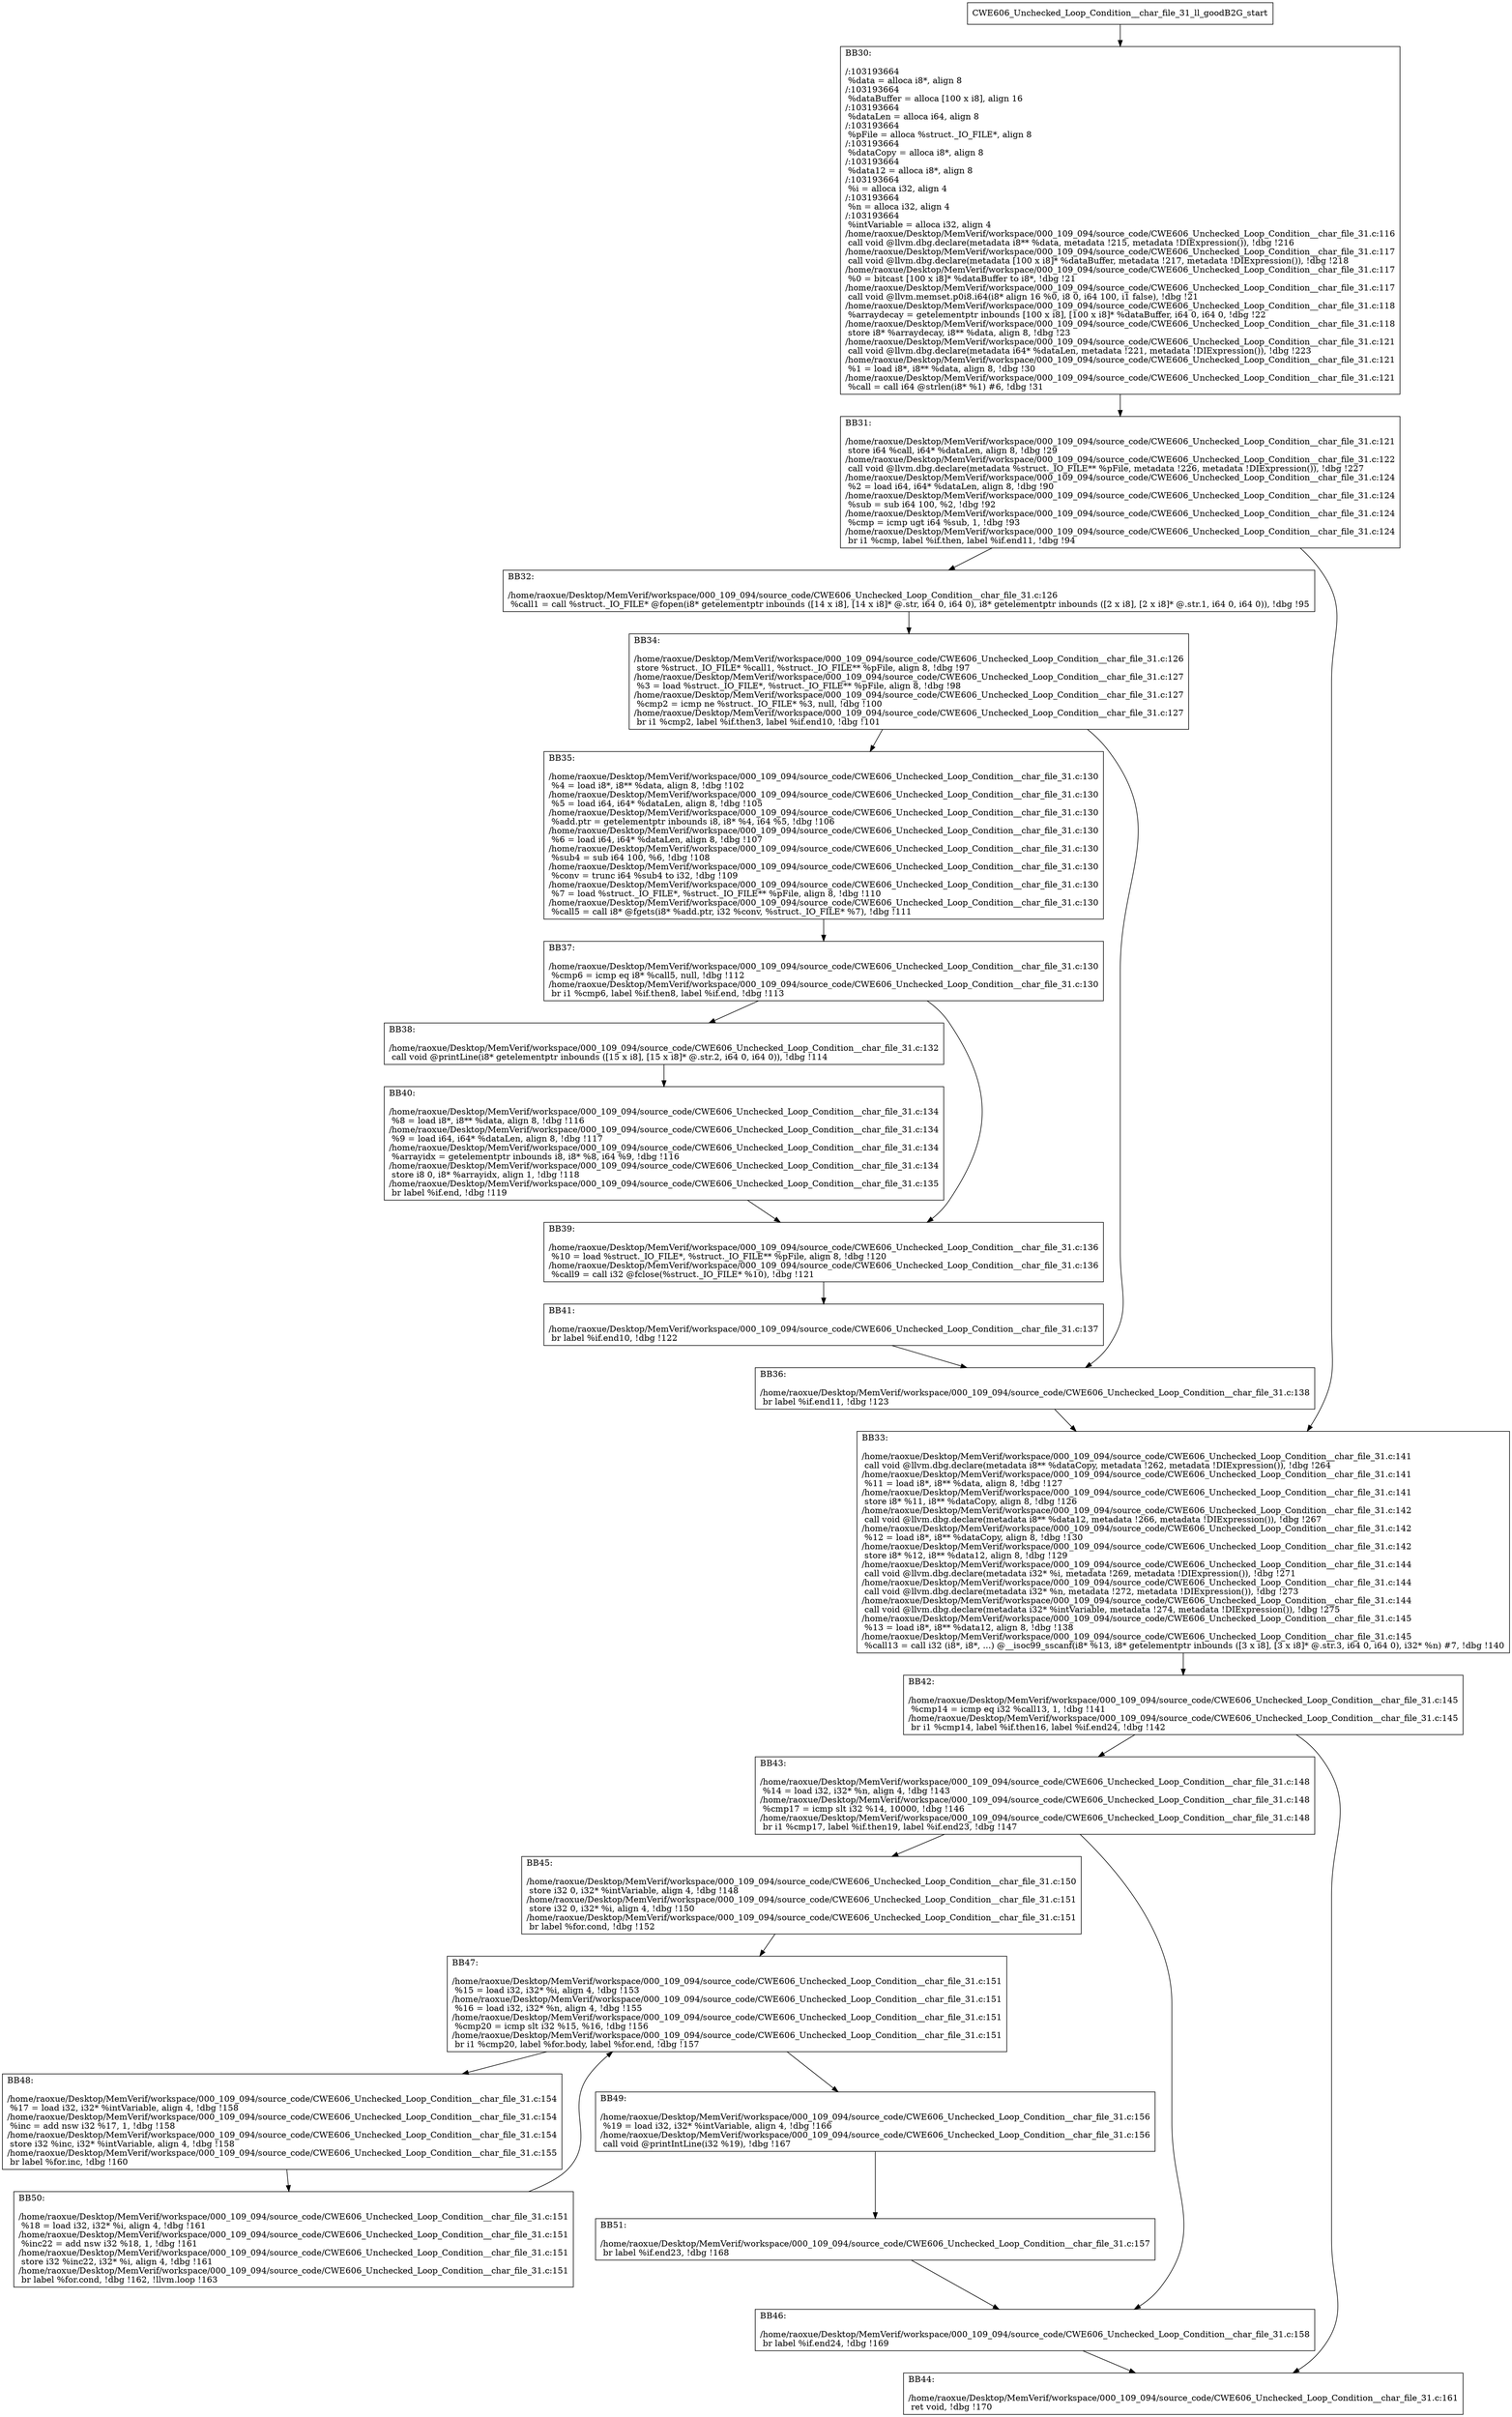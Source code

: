 digraph "CFG for'CWE606_Unchecked_Loop_Condition__char_file_31_ll_goodB2G' function" {
	BBCWE606_Unchecked_Loop_Condition__char_file_31_ll_goodB2G_start[shape=record,label="{CWE606_Unchecked_Loop_Condition__char_file_31_ll_goodB2G_start}"];
	BBCWE606_Unchecked_Loop_Condition__char_file_31_ll_goodB2G_start-> CWE606_Unchecked_Loop_Condition__char_file_31_ll_goodB2GBB30;
	CWE606_Unchecked_Loop_Condition__char_file_31_ll_goodB2GBB30 [shape=record, label="{BB30:\l\l/:103193664\l
  %data = alloca i8*, align 8\l
/:103193664\l
  %dataBuffer = alloca [100 x i8], align 16\l
/:103193664\l
  %dataLen = alloca i64, align 8\l
/:103193664\l
  %pFile = alloca %struct._IO_FILE*, align 8\l
/:103193664\l
  %dataCopy = alloca i8*, align 8\l
/:103193664\l
  %data12 = alloca i8*, align 8\l
/:103193664\l
  %i = alloca i32, align 4\l
/:103193664\l
  %n = alloca i32, align 4\l
/:103193664\l
  %intVariable = alloca i32, align 4\l
/home/raoxue/Desktop/MemVerif/workspace/000_109_094/source_code/CWE606_Unchecked_Loop_Condition__char_file_31.c:116\l
  call void @llvm.dbg.declare(metadata i8** %data, metadata !215, metadata !DIExpression()), !dbg !216\l
/home/raoxue/Desktop/MemVerif/workspace/000_109_094/source_code/CWE606_Unchecked_Loop_Condition__char_file_31.c:117\l
  call void @llvm.dbg.declare(metadata [100 x i8]* %dataBuffer, metadata !217, metadata !DIExpression()), !dbg !218\l
/home/raoxue/Desktop/MemVerif/workspace/000_109_094/source_code/CWE606_Unchecked_Loop_Condition__char_file_31.c:117\l
  %0 = bitcast [100 x i8]* %dataBuffer to i8*, !dbg !21\l
/home/raoxue/Desktop/MemVerif/workspace/000_109_094/source_code/CWE606_Unchecked_Loop_Condition__char_file_31.c:117\l
  call void @llvm.memset.p0i8.i64(i8* align 16 %0, i8 0, i64 100, i1 false), !dbg !21\l
/home/raoxue/Desktop/MemVerif/workspace/000_109_094/source_code/CWE606_Unchecked_Loop_Condition__char_file_31.c:118\l
  %arraydecay = getelementptr inbounds [100 x i8], [100 x i8]* %dataBuffer, i64 0, i64 0, !dbg !22\l
/home/raoxue/Desktop/MemVerif/workspace/000_109_094/source_code/CWE606_Unchecked_Loop_Condition__char_file_31.c:118\l
  store i8* %arraydecay, i8** %data, align 8, !dbg !23\l
/home/raoxue/Desktop/MemVerif/workspace/000_109_094/source_code/CWE606_Unchecked_Loop_Condition__char_file_31.c:121\l
  call void @llvm.dbg.declare(metadata i64* %dataLen, metadata !221, metadata !DIExpression()), !dbg !223\l
/home/raoxue/Desktop/MemVerif/workspace/000_109_094/source_code/CWE606_Unchecked_Loop_Condition__char_file_31.c:121\l
  %1 = load i8*, i8** %data, align 8, !dbg !30\l
/home/raoxue/Desktop/MemVerif/workspace/000_109_094/source_code/CWE606_Unchecked_Loop_Condition__char_file_31.c:121\l
  %call = call i64 @strlen(i8* %1) #6, !dbg !31\l
}"];
	CWE606_Unchecked_Loop_Condition__char_file_31_ll_goodB2GBB30-> CWE606_Unchecked_Loop_Condition__char_file_31_ll_goodB2GBB31;
	CWE606_Unchecked_Loop_Condition__char_file_31_ll_goodB2GBB31 [shape=record, label="{BB31:\l\l/home/raoxue/Desktop/MemVerif/workspace/000_109_094/source_code/CWE606_Unchecked_Loop_Condition__char_file_31.c:121\l
  store i64 %call, i64* %dataLen, align 8, !dbg !29\l
/home/raoxue/Desktop/MemVerif/workspace/000_109_094/source_code/CWE606_Unchecked_Loop_Condition__char_file_31.c:122\l
  call void @llvm.dbg.declare(metadata %struct._IO_FILE** %pFile, metadata !226, metadata !DIExpression()), !dbg !227\l
/home/raoxue/Desktop/MemVerif/workspace/000_109_094/source_code/CWE606_Unchecked_Loop_Condition__char_file_31.c:124\l
  %2 = load i64, i64* %dataLen, align 8, !dbg !90\l
/home/raoxue/Desktop/MemVerif/workspace/000_109_094/source_code/CWE606_Unchecked_Loop_Condition__char_file_31.c:124\l
  %sub = sub i64 100, %2, !dbg !92\l
/home/raoxue/Desktop/MemVerif/workspace/000_109_094/source_code/CWE606_Unchecked_Loop_Condition__char_file_31.c:124\l
  %cmp = icmp ugt i64 %sub, 1, !dbg !93\l
/home/raoxue/Desktop/MemVerif/workspace/000_109_094/source_code/CWE606_Unchecked_Loop_Condition__char_file_31.c:124\l
  br i1 %cmp, label %if.then, label %if.end11, !dbg !94\l
}"];
	CWE606_Unchecked_Loop_Condition__char_file_31_ll_goodB2GBB31-> CWE606_Unchecked_Loop_Condition__char_file_31_ll_goodB2GBB32;
	CWE606_Unchecked_Loop_Condition__char_file_31_ll_goodB2GBB31-> CWE606_Unchecked_Loop_Condition__char_file_31_ll_goodB2GBB33;
	CWE606_Unchecked_Loop_Condition__char_file_31_ll_goodB2GBB32 [shape=record, label="{BB32:\l\l/home/raoxue/Desktop/MemVerif/workspace/000_109_094/source_code/CWE606_Unchecked_Loop_Condition__char_file_31.c:126\l
  %call1 = call %struct._IO_FILE* @fopen(i8* getelementptr inbounds ([14 x i8], [14 x i8]* @.str, i64 0, i64 0), i8* getelementptr inbounds ([2 x i8], [2 x i8]* @.str.1, i64 0, i64 0)), !dbg !95\l
}"];
	CWE606_Unchecked_Loop_Condition__char_file_31_ll_goodB2GBB32-> CWE606_Unchecked_Loop_Condition__char_file_31_ll_goodB2GBB34;
	CWE606_Unchecked_Loop_Condition__char_file_31_ll_goodB2GBB34 [shape=record, label="{BB34:\l\l/home/raoxue/Desktop/MemVerif/workspace/000_109_094/source_code/CWE606_Unchecked_Loop_Condition__char_file_31.c:126\l
  store %struct._IO_FILE* %call1, %struct._IO_FILE** %pFile, align 8, !dbg !97\l
/home/raoxue/Desktop/MemVerif/workspace/000_109_094/source_code/CWE606_Unchecked_Loop_Condition__char_file_31.c:127\l
  %3 = load %struct._IO_FILE*, %struct._IO_FILE** %pFile, align 8, !dbg !98\l
/home/raoxue/Desktop/MemVerif/workspace/000_109_094/source_code/CWE606_Unchecked_Loop_Condition__char_file_31.c:127\l
  %cmp2 = icmp ne %struct._IO_FILE* %3, null, !dbg !100\l
/home/raoxue/Desktop/MemVerif/workspace/000_109_094/source_code/CWE606_Unchecked_Loop_Condition__char_file_31.c:127\l
  br i1 %cmp2, label %if.then3, label %if.end10, !dbg !101\l
}"];
	CWE606_Unchecked_Loop_Condition__char_file_31_ll_goodB2GBB34-> CWE606_Unchecked_Loop_Condition__char_file_31_ll_goodB2GBB35;
	CWE606_Unchecked_Loop_Condition__char_file_31_ll_goodB2GBB34-> CWE606_Unchecked_Loop_Condition__char_file_31_ll_goodB2GBB36;
	CWE606_Unchecked_Loop_Condition__char_file_31_ll_goodB2GBB35 [shape=record, label="{BB35:\l\l/home/raoxue/Desktop/MemVerif/workspace/000_109_094/source_code/CWE606_Unchecked_Loop_Condition__char_file_31.c:130\l
  %4 = load i8*, i8** %data, align 8, !dbg !102\l
/home/raoxue/Desktop/MemVerif/workspace/000_109_094/source_code/CWE606_Unchecked_Loop_Condition__char_file_31.c:130\l
  %5 = load i64, i64* %dataLen, align 8, !dbg !105\l
/home/raoxue/Desktop/MemVerif/workspace/000_109_094/source_code/CWE606_Unchecked_Loop_Condition__char_file_31.c:130\l
  %add.ptr = getelementptr inbounds i8, i8* %4, i64 %5, !dbg !106\l
/home/raoxue/Desktop/MemVerif/workspace/000_109_094/source_code/CWE606_Unchecked_Loop_Condition__char_file_31.c:130\l
  %6 = load i64, i64* %dataLen, align 8, !dbg !107\l
/home/raoxue/Desktop/MemVerif/workspace/000_109_094/source_code/CWE606_Unchecked_Loop_Condition__char_file_31.c:130\l
  %sub4 = sub i64 100, %6, !dbg !108\l
/home/raoxue/Desktop/MemVerif/workspace/000_109_094/source_code/CWE606_Unchecked_Loop_Condition__char_file_31.c:130\l
  %conv = trunc i64 %sub4 to i32, !dbg !109\l
/home/raoxue/Desktop/MemVerif/workspace/000_109_094/source_code/CWE606_Unchecked_Loop_Condition__char_file_31.c:130\l
  %7 = load %struct._IO_FILE*, %struct._IO_FILE** %pFile, align 8, !dbg !110\l
/home/raoxue/Desktop/MemVerif/workspace/000_109_094/source_code/CWE606_Unchecked_Loop_Condition__char_file_31.c:130\l
  %call5 = call i8* @fgets(i8* %add.ptr, i32 %conv, %struct._IO_FILE* %7), !dbg !111\l
}"];
	CWE606_Unchecked_Loop_Condition__char_file_31_ll_goodB2GBB35-> CWE606_Unchecked_Loop_Condition__char_file_31_ll_goodB2GBB37;
	CWE606_Unchecked_Loop_Condition__char_file_31_ll_goodB2GBB37 [shape=record, label="{BB37:\l\l/home/raoxue/Desktop/MemVerif/workspace/000_109_094/source_code/CWE606_Unchecked_Loop_Condition__char_file_31.c:130\l
  %cmp6 = icmp eq i8* %call5, null, !dbg !112\l
/home/raoxue/Desktop/MemVerif/workspace/000_109_094/source_code/CWE606_Unchecked_Loop_Condition__char_file_31.c:130\l
  br i1 %cmp6, label %if.then8, label %if.end, !dbg !113\l
}"];
	CWE606_Unchecked_Loop_Condition__char_file_31_ll_goodB2GBB37-> CWE606_Unchecked_Loop_Condition__char_file_31_ll_goodB2GBB38;
	CWE606_Unchecked_Loop_Condition__char_file_31_ll_goodB2GBB37-> CWE606_Unchecked_Loop_Condition__char_file_31_ll_goodB2GBB39;
	CWE606_Unchecked_Loop_Condition__char_file_31_ll_goodB2GBB38 [shape=record, label="{BB38:\l\l/home/raoxue/Desktop/MemVerif/workspace/000_109_094/source_code/CWE606_Unchecked_Loop_Condition__char_file_31.c:132\l
  call void @printLine(i8* getelementptr inbounds ([15 x i8], [15 x i8]* @.str.2, i64 0, i64 0)), !dbg !114\l
}"];
	CWE606_Unchecked_Loop_Condition__char_file_31_ll_goodB2GBB38-> CWE606_Unchecked_Loop_Condition__char_file_31_ll_goodB2GBB40;
	CWE606_Unchecked_Loop_Condition__char_file_31_ll_goodB2GBB40 [shape=record, label="{BB40:\l\l/home/raoxue/Desktop/MemVerif/workspace/000_109_094/source_code/CWE606_Unchecked_Loop_Condition__char_file_31.c:134\l
  %8 = load i8*, i8** %data, align 8, !dbg !116\l
/home/raoxue/Desktop/MemVerif/workspace/000_109_094/source_code/CWE606_Unchecked_Loop_Condition__char_file_31.c:134\l
  %9 = load i64, i64* %dataLen, align 8, !dbg !117\l
/home/raoxue/Desktop/MemVerif/workspace/000_109_094/source_code/CWE606_Unchecked_Loop_Condition__char_file_31.c:134\l
  %arrayidx = getelementptr inbounds i8, i8* %8, i64 %9, !dbg !116\l
/home/raoxue/Desktop/MemVerif/workspace/000_109_094/source_code/CWE606_Unchecked_Loop_Condition__char_file_31.c:134\l
  store i8 0, i8* %arrayidx, align 1, !dbg !118\l
/home/raoxue/Desktop/MemVerif/workspace/000_109_094/source_code/CWE606_Unchecked_Loop_Condition__char_file_31.c:135\l
  br label %if.end, !dbg !119\l
}"];
	CWE606_Unchecked_Loop_Condition__char_file_31_ll_goodB2GBB40-> CWE606_Unchecked_Loop_Condition__char_file_31_ll_goodB2GBB39;
	CWE606_Unchecked_Loop_Condition__char_file_31_ll_goodB2GBB39 [shape=record, label="{BB39:\l\l/home/raoxue/Desktop/MemVerif/workspace/000_109_094/source_code/CWE606_Unchecked_Loop_Condition__char_file_31.c:136\l
  %10 = load %struct._IO_FILE*, %struct._IO_FILE** %pFile, align 8, !dbg !120\l
/home/raoxue/Desktop/MemVerif/workspace/000_109_094/source_code/CWE606_Unchecked_Loop_Condition__char_file_31.c:136\l
  %call9 = call i32 @fclose(%struct._IO_FILE* %10), !dbg !121\l
}"];
	CWE606_Unchecked_Loop_Condition__char_file_31_ll_goodB2GBB39-> CWE606_Unchecked_Loop_Condition__char_file_31_ll_goodB2GBB41;
	CWE606_Unchecked_Loop_Condition__char_file_31_ll_goodB2GBB41 [shape=record, label="{BB41:\l\l/home/raoxue/Desktop/MemVerif/workspace/000_109_094/source_code/CWE606_Unchecked_Loop_Condition__char_file_31.c:137\l
  br label %if.end10, !dbg !122\l
}"];
	CWE606_Unchecked_Loop_Condition__char_file_31_ll_goodB2GBB41-> CWE606_Unchecked_Loop_Condition__char_file_31_ll_goodB2GBB36;
	CWE606_Unchecked_Loop_Condition__char_file_31_ll_goodB2GBB36 [shape=record, label="{BB36:\l\l/home/raoxue/Desktop/MemVerif/workspace/000_109_094/source_code/CWE606_Unchecked_Loop_Condition__char_file_31.c:138\l
  br label %if.end11, !dbg !123\l
}"];
	CWE606_Unchecked_Loop_Condition__char_file_31_ll_goodB2GBB36-> CWE606_Unchecked_Loop_Condition__char_file_31_ll_goodB2GBB33;
	CWE606_Unchecked_Loop_Condition__char_file_31_ll_goodB2GBB33 [shape=record, label="{BB33:\l\l/home/raoxue/Desktop/MemVerif/workspace/000_109_094/source_code/CWE606_Unchecked_Loop_Condition__char_file_31.c:141\l
  call void @llvm.dbg.declare(metadata i8** %dataCopy, metadata !262, metadata !DIExpression()), !dbg !264\l
/home/raoxue/Desktop/MemVerif/workspace/000_109_094/source_code/CWE606_Unchecked_Loop_Condition__char_file_31.c:141\l
  %11 = load i8*, i8** %data, align 8, !dbg !127\l
/home/raoxue/Desktop/MemVerif/workspace/000_109_094/source_code/CWE606_Unchecked_Loop_Condition__char_file_31.c:141\l
  store i8* %11, i8** %dataCopy, align 8, !dbg !126\l
/home/raoxue/Desktop/MemVerif/workspace/000_109_094/source_code/CWE606_Unchecked_Loop_Condition__char_file_31.c:142\l
  call void @llvm.dbg.declare(metadata i8** %data12, metadata !266, metadata !DIExpression()), !dbg !267\l
/home/raoxue/Desktop/MemVerif/workspace/000_109_094/source_code/CWE606_Unchecked_Loop_Condition__char_file_31.c:142\l
  %12 = load i8*, i8** %dataCopy, align 8, !dbg !130\l
/home/raoxue/Desktop/MemVerif/workspace/000_109_094/source_code/CWE606_Unchecked_Loop_Condition__char_file_31.c:142\l
  store i8* %12, i8** %data12, align 8, !dbg !129\l
/home/raoxue/Desktop/MemVerif/workspace/000_109_094/source_code/CWE606_Unchecked_Loop_Condition__char_file_31.c:144\l
  call void @llvm.dbg.declare(metadata i32* %i, metadata !269, metadata !DIExpression()), !dbg !271\l
/home/raoxue/Desktop/MemVerif/workspace/000_109_094/source_code/CWE606_Unchecked_Loop_Condition__char_file_31.c:144\l
  call void @llvm.dbg.declare(metadata i32* %n, metadata !272, metadata !DIExpression()), !dbg !273\l
/home/raoxue/Desktop/MemVerif/workspace/000_109_094/source_code/CWE606_Unchecked_Loop_Condition__char_file_31.c:144\l
  call void @llvm.dbg.declare(metadata i32* %intVariable, metadata !274, metadata !DIExpression()), !dbg !275\l
/home/raoxue/Desktop/MemVerif/workspace/000_109_094/source_code/CWE606_Unchecked_Loop_Condition__char_file_31.c:145\l
  %13 = load i8*, i8** %data12, align 8, !dbg !138\l
/home/raoxue/Desktop/MemVerif/workspace/000_109_094/source_code/CWE606_Unchecked_Loop_Condition__char_file_31.c:145\l
  %call13 = call i32 (i8*, i8*, ...) @__isoc99_sscanf(i8* %13, i8* getelementptr inbounds ([3 x i8], [3 x i8]* @.str.3, i64 0, i64 0), i32* %n) #7, !dbg !140\l
}"];
	CWE606_Unchecked_Loop_Condition__char_file_31_ll_goodB2GBB33-> CWE606_Unchecked_Loop_Condition__char_file_31_ll_goodB2GBB42;
	CWE606_Unchecked_Loop_Condition__char_file_31_ll_goodB2GBB42 [shape=record, label="{BB42:\l\l/home/raoxue/Desktop/MemVerif/workspace/000_109_094/source_code/CWE606_Unchecked_Loop_Condition__char_file_31.c:145\l
  %cmp14 = icmp eq i32 %call13, 1, !dbg !141\l
/home/raoxue/Desktop/MemVerif/workspace/000_109_094/source_code/CWE606_Unchecked_Loop_Condition__char_file_31.c:145\l
  br i1 %cmp14, label %if.then16, label %if.end24, !dbg !142\l
}"];
	CWE606_Unchecked_Loop_Condition__char_file_31_ll_goodB2GBB42-> CWE606_Unchecked_Loop_Condition__char_file_31_ll_goodB2GBB43;
	CWE606_Unchecked_Loop_Condition__char_file_31_ll_goodB2GBB42-> CWE606_Unchecked_Loop_Condition__char_file_31_ll_goodB2GBB44;
	CWE606_Unchecked_Loop_Condition__char_file_31_ll_goodB2GBB43 [shape=record, label="{BB43:\l\l/home/raoxue/Desktop/MemVerif/workspace/000_109_094/source_code/CWE606_Unchecked_Loop_Condition__char_file_31.c:148\l
  %14 = load i32, i32* %n, align 4, !dbg !143\l
/home/raoxue/Desktop/MemVerif/workspace/000_109_094/source_code/CWE606_Unchecked_Loop_Condition__char_file_31.c:148\l
  %cmp17 = icmp slt i32 %14, 10000, !dbg !146\l
/home/raoxue/Desktop/MemVerif/workspace/000_109_094/source_code/CWE606_Unchecked_Loop_Condition__char_file_31.c:148\l
  br i1 %cmp17, label %if.then19, label %if.end23, !dbg !147\l
}"];
	CWE606_Unchecked_Loop_Condition__char_file_31_ll_goodB2GBB43-> CWE606_Unchecked_Loop_Condition__char_file_31_ll_goodB2GBB45;
	CWE606_Unchecked_Loop_Condition__char_file_31_ll_goodB2GBB43-> CWE606_Unchecked_Loop_Condition__char_file_31_ll_goodB2GBB46;
	CWE606_Unchecked_Loop_Condition__char_file_31_ll_goodB2GBB45 [shape=record, label="{BB45:\l\l/home/raoxue/Desktop/MemVerif/workspace/000_109_094/source_code/CWE606_Unchecked_Loop_Condition__char_file_31.c:150\l
  store i32 0, i32* %intVariable, align 4, !dbg !148\l
/home/raoxue/Desktop/MemVerif/workspace/000_109_094/source_code/CWE606_Unchecked_Loop_Condition__char_file_31.c:151\l
  store i32 0, i32* %i, align 4, !dbg !150\l
/home/raoxue/Desktop/MemVerif/workspace/000_109_094/source_code/CWE606_Unchecked_Loop_Condition__char_file_31.c:151\l
  br label %for.cond, !dbg !152\l
}"];
	CWE606_Unchecked_Loop_Condition__char_file_31_ll_goodB2GBB45-> CWE606_Unchecked_Loop_Condition__char_file_31_ll_goodB2GBB47;
	CWE606_Unchecked_Loop_Condition__char_file_31_ll_goodB2GBB47 [shape=record, label="{BB47:\l\l/home/raoxue/Desktop/MemVerif/workspace/000_109_094/source_code/CWE606_Unchecked_Loop_Condition__char_file_31.c:151\l
  %15 = load i32, i32* %i, align 4, !dbg !153\l
/home/raoxue/Desktop/MemVerif/workspace/000_109_094/source_code/CWE606_Unchecked_Loop_Condition__char_file_31.c:151\l
  %16 = load i32, i32* %n, align 4, !dbg !155\l
/home/raoxue/Desktop/MemVerif/workspace/000_109_094/source_code/CWE606_Unchecked_Loop_Condition__char_file_31.c:151\l
  %cmp20 = icmp slt i32 %15, %16, !dbg !156\l
/home/raoxue/Desktop/MemVerif/workspace/000_109_094/source_code/CWE606_Unchecked_Loop_Condition__char_file_31.c:151\l
  br i1 %cmp20, label %for.body, label %for.end, !dbg !157\l
}"];
	CWE606_Unchecked_Loop_Condition__char_file_31_ll_goodB2GBB47-> CWE606_Unchecked_Loop_Condition__char_file_31_ll_goodB2GBB48;
	CWE606_Unchecked_Loop_Condition__char_file_31_ll_goodB2GBB47-> CWE606_Unchecked_Loop_Condition__char_file_31_ll_goodB2GBB49;
	CWE606_Unchecked_Loop_Condition__char_file_31_ll_goodB2GBB48 [shape=record, label="{BB48:\l\l/home/raoxue/Desktop/MemVerif/workspace/000_109_094/source_code/CWE606_Unchecked_Loop_Condition__char_file_31.c:154\l
  %17 = load i32, i32* %intVariable, align 4, !dbg !158\l
/home/raoxue/Desktop/MemVerif/workspace/000_109_094/source_code/CWE606_Unchecked_Loop_Condition__char_file_31.c:154\l
  %inc = add nsw i32 %17, 1, !dbg !158\l
/home/raoxue/Desktop/MemVerif/workspace/000_109_094/source_code/CWE606_Unchecked_Loop_Condition__char_file_31.c:154\l
  store i32 %inc, i32* %intVariable, align 4, !dbg !158\l
/home/raoxue/Desktop/MemVerif/workspace/000_109_094/source_code/CWE606_Unchecked_Loop_Condition__char_file_31.c:155\l
  br label %for.inc, !dbg !160\l
}"];
	CWE606_Unchecked_Loop_Condition__char_file_31_ll_goodB2GBB48-> CWE606_Unchecked_Loop_Condition__char_file_31_ll_goodB2GBB50;
	CWE606_Unchecked_Loop_Condition__char_file_31_ll_goodB2GBB50 [shape=record, label="{BB50:\l\l/home/raoxue/Desktop/MemVerif/workspace/000_109_094/source_code/CWE606_Unchecked_Loop_Condition__char_file_31.c:151\l
  %18 = load i32, i32* %i, align 4, !dbg !161\l
/home/raoxue/Desktop/MemVerif/workspace/000_109_094/source_code/CWE606_Unchecked_Loop_Condition__char_file_31.c:151\l
  %inc22 = add nsw i32 %18, 1, !dbg !161\l
/home/raoxue/Desktop/MemVerif/workspace/000_109_094/source_code/CWE606_Unchecked_Loop_Condition__char_file_31.c:151\l
  store i32 %inc22, i32* %i, align 4, !dbg !161\l
/home/raoxue/Desktop/MemVerif/workspace/000_109_094/source_code/CWE606_Unchecked_Loop_Condition__char_file_31.c:151\l
  br label %for.cond, !dbg !162, !llvm.loop !163\l
}"];
	CWE606_Unchecked_Loop_Condition__char_file_31_ll_goodB2GBB50-> CWE606_Unchecked_Loop_Condition__char_file_31_ll_goodB2GBB47;
	CWE606_Unchecked_Loop_Condition__char_file_31_ll_goodB2GBB49 [shape=record, label="{BB49:\l\l/home/raoxue/Desktop/MemVerif/workspace/000_109_094/source_code/CWE606_Unchecked_Loop_Condition__char_file_31.c:156\l
  %19 = load i32, i32* %intVariable, align 4, !dbg !166\l
/home/raoxue/Desktop/MemVerif/workspace/000_109_094/source_code/CWE606_Unchecked_Loop_Condition__char_file_31.c:156\l
  call void @printIntLine(i32 %19), !dbg !167\l
}"];
	CWE606_Unchecked_Loop_Condition__char_file_31_ll_goodB2GBB49-> CWE606_Unchecked_Loop_Condition__char_file_31_ll_goodB2GBB51;
	CWE606_Unchecked_Loop_Condition__char_file_31_ll_goodB2GBB51 [shape=record, label="{BB51:\l\l/home/raoxue/Desktop/MemVerif/workspace/000_109_094/source_code/CWE606_Unchecked_Loop_Condition__char_file_31.c:157\l
  br label %if.end23, !dbg !168\l
}"];
	CWE606_Unchecked_Loop_Condition__char_file_31_ll_goodB2GBB51-> CWE606_Unchecked_Loop_Condition__char_file_31_ll_goodB2GBB46;
	CWE606_Unchecked_Loop_Condition__char_file_31_ll_goodB2GBB46 [shape=record, label="{BB46:\l\l/home/raoxue/Desktop/MemVerif/workspace/000_109_094/source_code/CWE606_Unchecked_Loop_Condition__char_file_31.c:158\l
  br label %if.end24, !dbg !169\l
}"];
	CWE606_Unchecked_Loop_Condition__char_file_31_ll_goodB2GBB46-> CWE606_Unchecked_Loop_Condition__char_file_31_ll_goodB2GBB44;
	CWE606_Unchecked_Loop_Condition__char_file_31_ll_goodB2GBB44 [shape=record, label="{BB44:\l\l/home/raoxue/Desktop/MemVerif/workspace/000_109_094/source_code/CWE606_Unchecked_Loop_Condition__char_file_31.c:161\l
  ret void, !dbg !170\l
}"];
}
